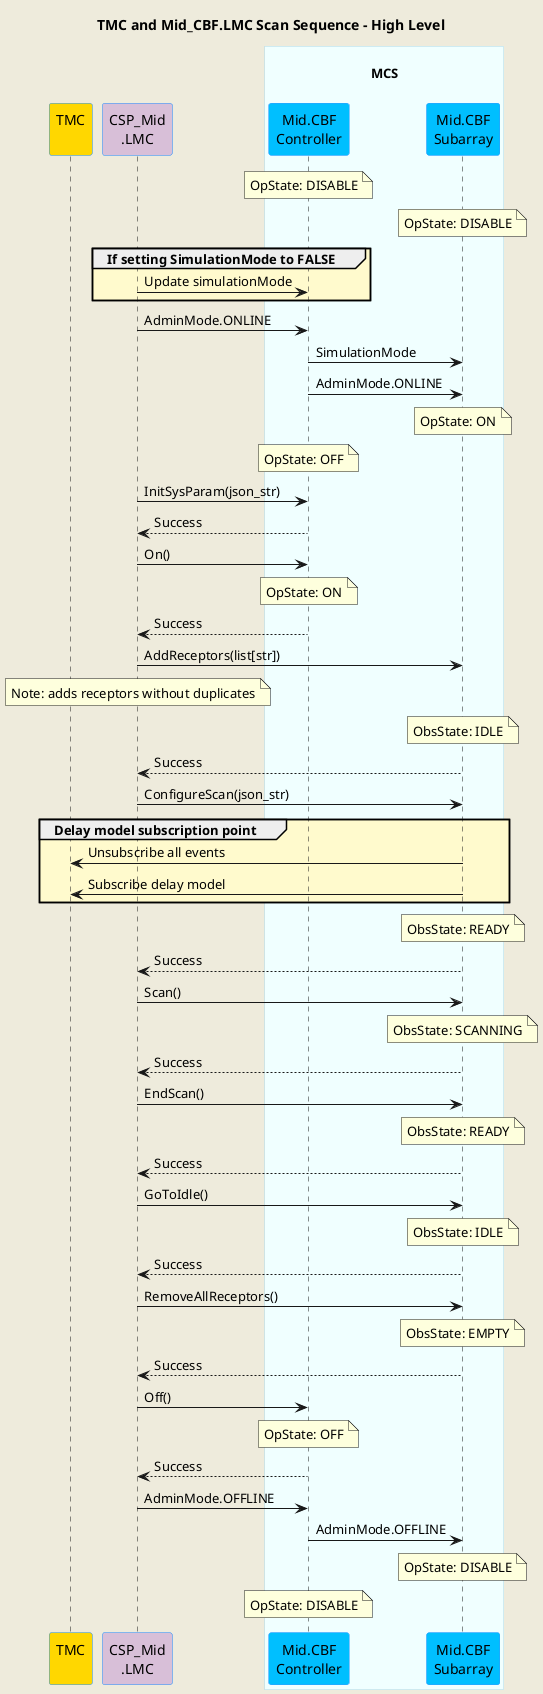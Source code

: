@startuml
'https://plantuml.com/sequence-diagram

skinparam backgroundColor #EEEBDC
skinparam sequence {
ParticipantBorderColor DodgerBlue
ParticipantBackgroundColor DeepSkyBlue
ActorBorderColor DarkGreen
ActorBackgroundColor Green
BoxBorderColor LightBlue
BoxBackgroundColor #F0FFFF
}

title TMC and Mid_CBF.LMC Scan Sequence - High Level

participant "TMC\n" as tmc #Gold
participant "CSP_Mid\n.LMC" as lmc #Thistle

box "\nMCS\n"
participant "Mid.CBF\nController" as controller
participant "Mid.CBF\nSubarray" as subarray
end box

note over controller        : OpState: DISABLE
note over subarray          : OpState: DISABLE
group #LemonChiffon If setting SimulationMode to FALSE
    lmc         -> controller   : Update simulationMode
end group
lmc         -> controller   : AdminMode.ONLINE
controller  -> subarray     : SimulationMode
controller  -> subarray     : AdminMode.ONLINE
note over subarray          : OpState: ON
note over controller        : OpState: OFF

lmc         -> controller   : InitSysParam(json_str)
controller --> lmc          : Success

lmc         -> controller   : On()
note over controller        : OpState: ON
controller --> lmc          : Success

lmc         -> subarray     : AddReceptors(list[str])
note over lmc               : Note: adds receptors without duplicates
note over subarray          : ObsState: IDLE
subarray   --> lmc          : Success

lmc         -> subarray     : ConfigureScan(json_str)


group #LemonChiffon Delay model subscription point
    subarray    -> tmc          : Unsubscribe all events
    subarray    -> tmc          : Subscribe delay model
end group

' group Doppler subscription point
' subarray    -> tmc          : subscribe Doppler phase correction
' end group

' group Jones matrix subscription point
' subarray    -> tmc          : subscribe Jones matrix
' end group

' group Timing beam subscription point
' subarray    -> tmc          : subscribe timing beam weights
' end group

note over subarray          : ObsState: READY
subarray   --> lmc          : Success

lmc         -> subarray     : Scan()
note over subarray          : ObsState: SCANNING
subarray   --> lmc          : Success

lmc         -> subarray     : EndScan()
note over subarray          : ObsState: READY
subarray   --> lmc          : Success

lmc         -> subarray     : GoToIdle()
note over subarray          : ObsState: IDLE
subarray   --> lmc          : Success

lmc         -> subarray     : RemoveAllReceptors()
note over subarray          : ObsState: EMPTY
subarray   --> lmc          : Success

lmc         -> controller   : Off()
note over controller        : OpState: OFF
controller --> lmc          : Success

lmc         -> controller   : AdminMode.OFFLINE
controller  -> subarray     : AdminMode.OFFLINE
note over subarray          : OpState: DISABLE
note over controller        : OpState: DISABLE

@enduml